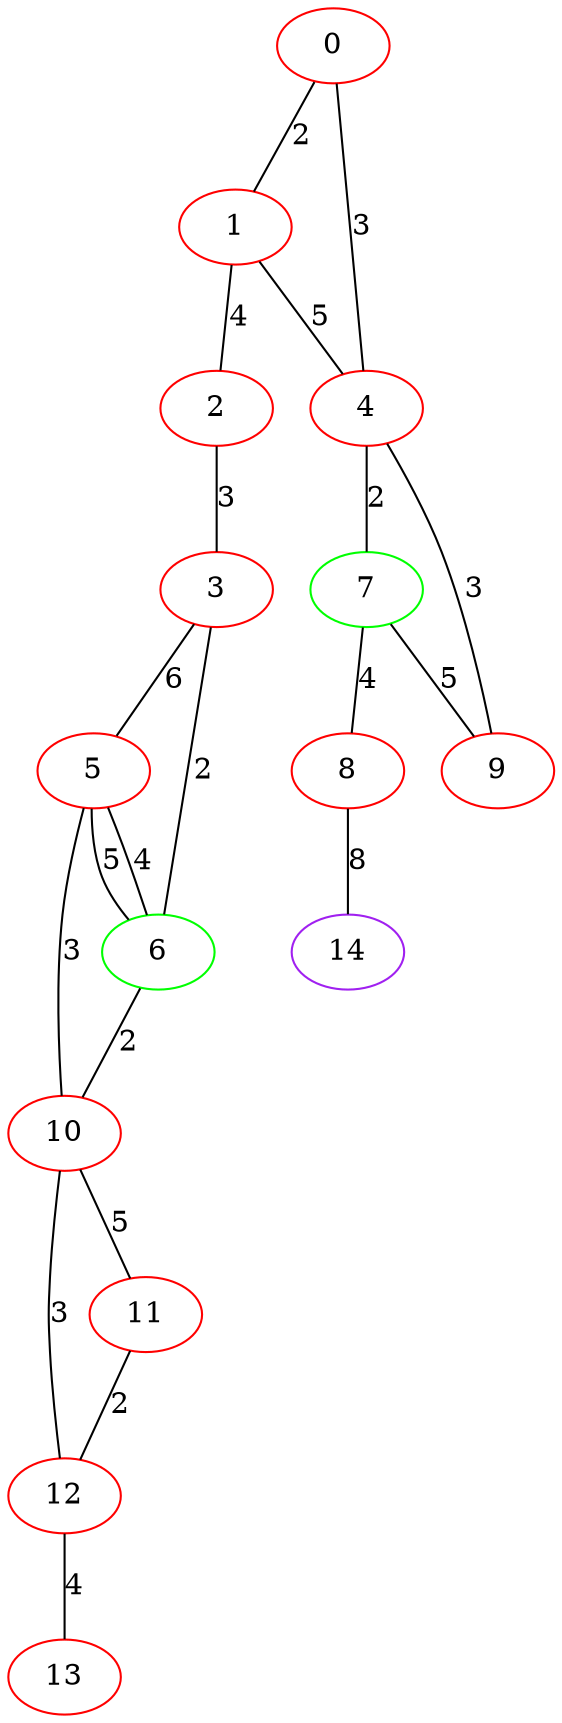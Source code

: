 graph "" {
0 [color=red, weight=1];
1 [color=red, weight=1];
2 [color=red, weight=1];
3 [color=red, weight=1];
4 [color=red, weight=1];
5 [color=red, weight=1];
6 [color=green, weight=2];
7 [color=green, weight=2];
8 [color=red, weight=1];
9 [color=red, weight=1];
10 [color=red, weight=1];
11 [color=red, weight=1];
12 [color=red, weight=1];
13 [color=red, weight=1];
14 [color=purple, weight=4];
0 -- 1  [key=0, label=2];
0 -- 4  [key=0, label=3];
1 -- 2  [key=0, label=4];
1 -- 4  [key=0, label=5];
2 -- 3  [key=0, label=3];
3 -- 5  [key=0, label=6];
3 -- 6  [key=0, label=2];
4 -- 9  [key=0, label=3];
4 -- 7  [key=0, label=2];
5 -- 10  [key=0, label=3];
5 -- 6  [key=0, label=5];
5 -- 6  [key=1, label=4];
6 -- 10  [key=0, label=2];
7 -- 8  [key=0, label=4];
7 -- 9  [key=0, label=5];
8 -- 14  [key=0, label=8];
10 -- 11  [key=0, label=5];
10 -- 12  [key=0, label=3];
11 -- 12  [key=0, label=2];
12 -- 13  [key=0, label=4];
}
